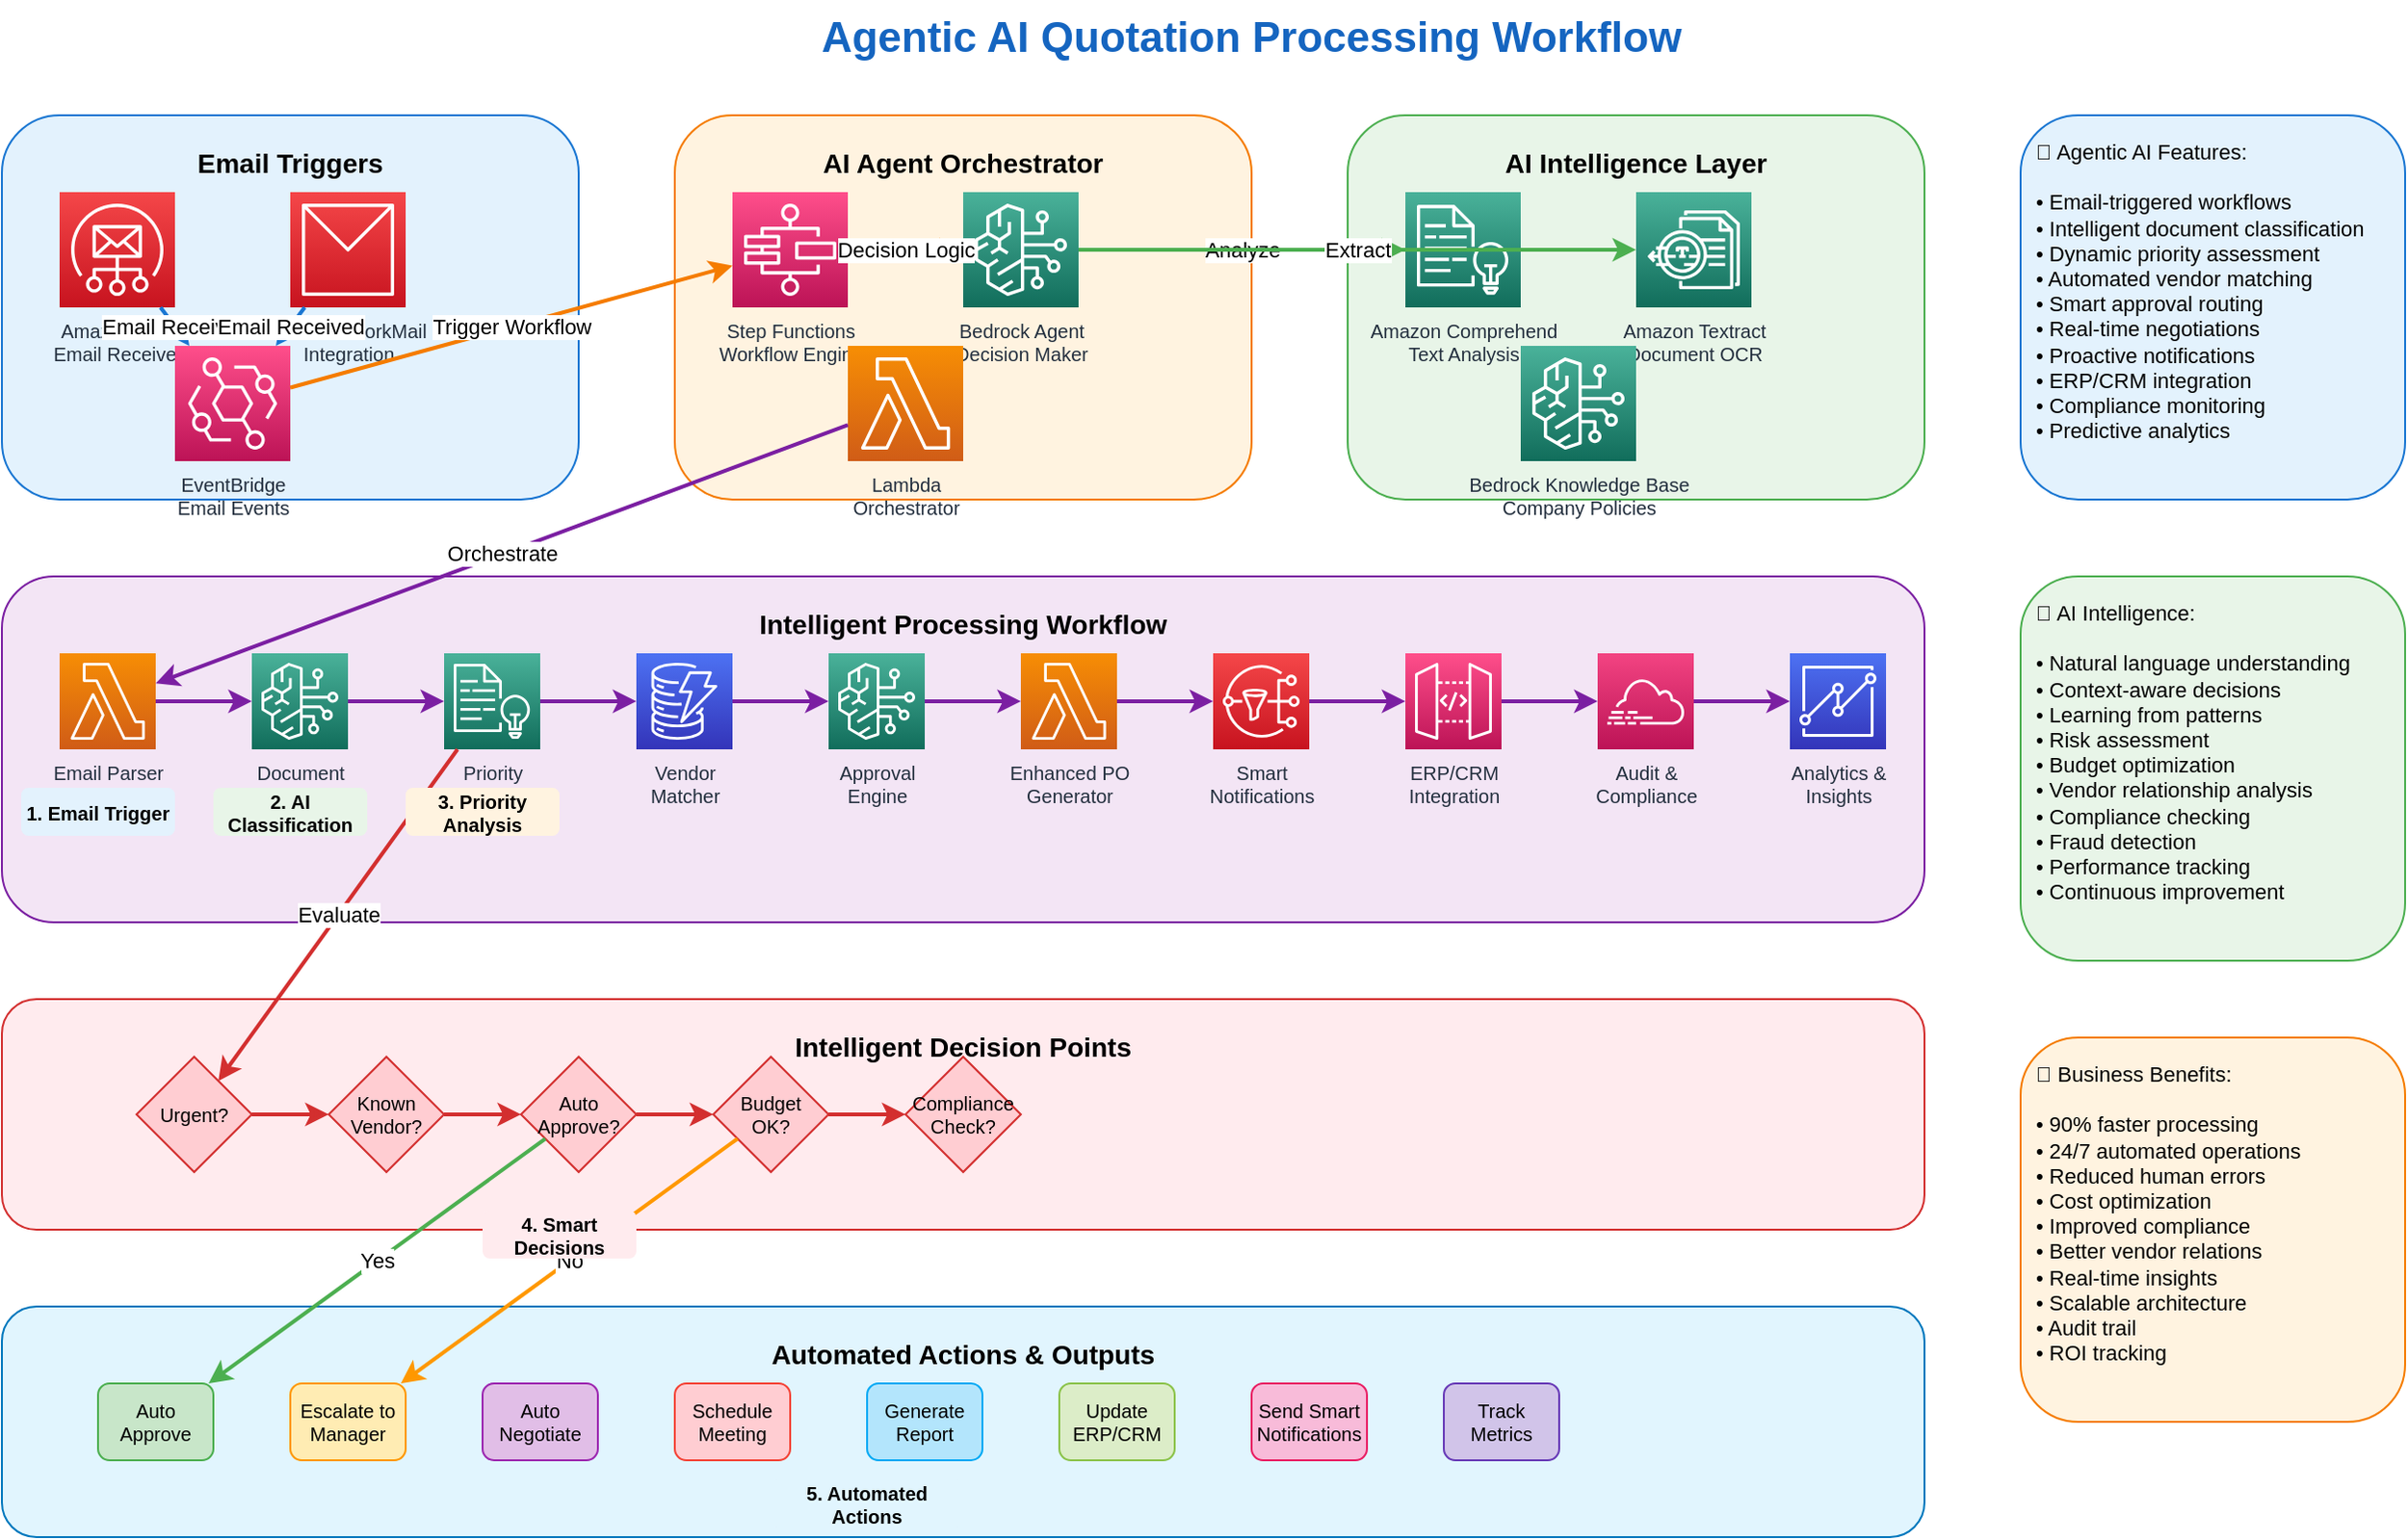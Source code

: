 <?xml version="1.0" encoding="UTF-8"?>
<mxfile version="24.7.17">
  <diagram name="Agentic-AI-Workflow" id="agentic-workflow">
    <mxGraphModel dx="1600" dy="900" grid="1" gridSize="10" guides="1" tooltips="1" connect="1" arrows="1" fold="1" page="1" pageScale="1" pageWidth="1400" pageHeight="1000" math="0" shadow="0">
      <root>
        <mxCell id="0" />
        <mxCell id="1" parent="0" />
        
        <!-- Title -->
        <mxCell id="title" value="Agentic AI Quotation Processing Workflow" style="text;html=1;strokeColor=none;fillColor=none;align=center;verticalAlign=middle;whiteSpace=wrap;rounded=0;fontSize=22;fontStyle=1;fontColor=#1565C0;" vertex="1" parent="1">
          <mxGeometry x="450" y="20" width="500" height="40" as="geometry" />
        </mxCell>
        
        <!-- Email Triggers Section -->
        <mxCell id="email-section" value="Email Triggers" style="rounded=1;whiteSpace=wrap;html=1;fillColor=#E3F2FD;strokeColor=#1976D2;fontSize=14;fontStyle=1;verticalAlign=top;spacingTop=10;" vertex="1" parent="1">
          <mxGeometry x="50" y="80" width="300" height="200" as="geometry" />
        </mxCell>
        
        <!-- Email Sources -->
        <mxCell id="ses-email" value="Amazon SES&#xa;Email Receiver" style="sketch=0;points=[[0,0,0],[0.25,0,0],[0.5,0,0],[0.75,0,0],[1,0,0],[0,1,0],[0.25,1,0],[0.5,1,0],[0.75,1,0],[1,1,0],[0,0.25,0],[0,0.5,0],[0,0.75,0],[1,0.25,0],[1,0.5,0],[1,0.75,0]];outlineConnect=0;fontColor=#232F3E;gradientColor=#F54749;gradientDirection=north;fillColor=#C7131F;strokeColor=#ffffff;dashed=0;verticalLabelPosition=bottom;verticalAlign=top;align=center;html=1;fontSize=10;fontStyle=0;aspect=fixed;shape=mxgraph.aws4.resourceIcon;resIcon=mxgraph.aws4.simple_email_service;" vertex="1" parent="1">
          <mxGeometry x="80" y="120" width="60" height="60" as="geometry" />
        </mxCell>
        
        <mxCell id="workmail" value="Amazon WorkMail&#xa;Integration" style="sketch=0;points=[[0,0,0],[0.25,0,0],[0.5,0,0],[0.75,0,0],[1,0,0],[0,1,0],[0.25,1,0],[0.5,1,0],[0.75,1,0],[1,1,0],[0,0.25,0],[0,0.5,0],[0,0.75,0],[1,0.25,0],[1,0.5,0],[1,0.75,0]];outlineConnect=0;fontColor=#232F3E;gradientColor=#F54749;gradientDirection=north;fillColor=#C7131F;strokeColor=#ffffff;dashed=0;verticalLabelPosition=bottom;verticalAlign=top;align=center;html=1;fontSize=10;fontStyle=0;aspect=fixed;shape=mxgraph.aws4.resourceIcon;resIcon=mxgraph.aws4.workmail;" vertex="1" parent="1">
          <mxGeometry x="200" y="120" width="60" height="60" as="geometry" />
        </mxCell>
        
        <mxCell id="eventbridge" value="EventBridge&#xa;Email Events" style="sketch=0;points=[[0,0,0],[0.25,0,0],[0.5,0,0],[0.75,0,0],[1,0,0],[0,1,0],[0.25,1,0],[0.5,1,0],[0.75,1,0],[1,1,0],[0,0.25,0],[0,0.5,0],[0,0.75,0],[1,0.25,0],[1,0.5,0],[1,0.75,0]];outlineConnect=0;fontColor=#232F3E;gradientColor=#FF4F8B;gradientDirection=north;fillColor=#BC1356;strokeColor=#ffffff;dashed=0;verticalLabelPosition=bottom;verticalAlign=top;align=center;html=1;fontSize=10;fontStyle=0;aspect=fixed;shape=mxgraph.aws4.resourceIcon;resIcon=mxgraph.aws4.eventbridge;" vertex="1" parent="1">
          <mxGeometry x="140" y="200" width="60" height="60" as="geometry" />
        </mxCell>
        
        <!-- AI Agent Orchestrator -->
        <mxCell id="orchestrator-section" value="AI Agent Orchestrator" style="rounded=1;whiteSpace=wrap;html=1;fillColor=#FFF3E0;strokeColor=#F57C00;fontSize=14;fontStyle=1;verticalAlign=top;spacingTop=10;" vertex="1" parent="1">
          <mxGeometry x="400" y="80" width="300" height="200" as="geometry" />
        </mxCell>
        
        <mxCell id="step-functions" value="Step Functions&#xa;Workflow Engine" style="sketch=0;points=[[0,0,0],[0.25,0,0],[0.5,0,0],[0.75,0,0],[1,0,0],[0,1,0],[0.25,1,0],[0.5,1,0],[0.75,1,0],[1,1,0],[0,0.25,0],[0,0.5,0],[0,0.75,0],[1,0.25,0],[1,0.5,0],[1,0.75,0]];outlineConnect=0;fontColor=#232F3E;gradientColor=#FF4F8B;gradientDirection=north;fillColor=#BC1356;strokeColor=#ffffff;dashed=0;verticalLabelPosition=bottom;verticalAlign=top;align=center;html=1;fontSize=10;fontStyle=0;aspect=fixed;shape=mxgraph.aws4.resourceIcon;resIcon=mxgraph.aws4.step_functions;" vertex="1" parent="1">
          <mxGeometry x="430" y="120" width="60" height="60" as="geometry" />
        </mxCell>
        
        <mxCell id="bedrock-agent" value="Bedrock Agent&#xa;Decision Maker" style="sketch=0;points=[[0,0,0],[0.25,0,0],[0.5,0,0],[0.75,0,0],[1,0,0],[0,1,0],[0.25,1,0],[0.5,1,0],[0.75,1,0],[1,1,0],[0,0.25,0],[0,0.5,0],[0,0.75,0],[1,0.25,0],[1,0.5,0],[1,0.75,0]];outlineConnect=0;fontColor=#232F3E;gradientColor=#4AB29A;gradientDirection=north;fillColor=#116D5B;strokeColor=#ffffff;dashed=0;verticalLabelPosition=bottom;verticalAlign=top;align=center;html=1;fontSize=10;fontStyle=0;aspect=fixed;shape=mxgraph.aws4.resourceIcon;resIcon=mxgraph.aws4.bedrock;" vertex="1" parent="1">
          <mxGeometry x="550" y="120" width="60" height="60" as="geometry" />
        </mxCell>
        
        <mxCell id="lambda-orchestrator" value="Lambda&#xa;Orchestrator" style="sketch=0;points=[[0,0,0],[0.25,0,0],[0.5,0,0],[0.75,0,0],[1,0,0],[0,1,0],[0.25,1,0],[0.5,1,0],[0.75,1,0],[1,1,0],[0,0.25,0],[0,0.5,0],[0,0.75,0],[1,0.25,0],[1,0.5,0],[1,0.75,0]];outlineConnect=0;fontColor=#232F3E;gradientColor=#F78E04;gradientDirection=north;fillColor=#D05C17;strokeColor=#ffffff;dashed=0;verticalLabelPosition=bottom;verticalAlign=top;align=center;html=1;fontSize=10;fontStyle=0;aspect=fixed;shape=mxgraph.aws4.resourceIcon;resIcon=mxgraph.aws4.lambda;" vertex="1" parent="1">
          <mxGeometry x="490" y="200" width="60" height="60" as="geometry" />
        </mxCell>
        
        <!-- Intelligence Layer -->
        <mxCell id="intelligence-section" value="AI Intelligence Layer" style="rounded=1;whiteSpace=wrap;html=1;fillColor=#E8F5E8;strokeColor=#4CAF50;fontSize=14;fontStyle=1;verticalAlign=top;spacingTop=10;" vertex="1" parent="1">
          <mxGeometry x="750" y="80" width="300" height="200" as="geometry" />
        </mxCell>
        
        <mxCell id="comprehend" value="Amazon Comprehend&#xa;Text Analysis" style="sketch=0;points=[[0,0,0],[0.25,0,0],[0.5,0,0],[0.75,0,0],[1,0,0],[0,1,0],[0.25,1,0],[0.5,1,0],[0.75,1,0],[1,1,0],[0,0.25,0],[0,0.5,0],[0,0.75,0],[1,0.25,0],[1,0.5,0],[1,0.75,0]];outlineConnect=0;fontColor=#232F3E;gradientColor=#4AB29A;gradientDirection=north;fillColor=#116D5B;strokeColor=#ffffff;dashed=0;verticalLabelPosition=bottom;verticalAlign=top;align=center;html=1;fontSize=10;fontStyle=0;aspect=fixed;shape=mxgraph.aws4.resourceIcon;resIcon=mxgraph.aws4.comprehend;" vertex="1" parent="1">
          <mxGeometry x="780" y="120" width="60" height="60" as="geometry" />
        </mxCell>
        
        <mxCell id="textract" value="Amazon Textract&#xa;Document OCR" style="sketch=0;points=[[0,0,0],[0.25,0,0],[0.5,0,0],[0.75,0,0],[1,0,0],[0,1,0],[0.25,1,0],[0.5,1,0],[0.75,1,0],[1,1,0],[0,0.25,0],[0,0.5,0],[0,0.75,0],[1,0.25,0],[1,0.5,0],[1,0.75,0]];outlineConnect=0;fontColor=#232F3E;gradientColor=#4AB29A;gradientDirection=north;fillColor=#116D5B;strokeColor=#ffffff;dashed=0;verticalLabelPosition=bottom;verticalAlign=top;align=center;html=1;fontSize=10;fontStyle=0;aspect=fixed;shape=mxgraph.aws4.resourceIcon;resIcon=mxgraph.aws4.textract;" vertex="1" parent="1">
          <mxGeometry x="900" y="120" width="60" height="60" as="geometry" />
        </mxCell>
        
        <mxCell id="bedrock-kb" value="Bedrock Knowledge Base&#xa;Company Policies" style="sketch=0;points=[[0,0,0],[0.25,0,0],[0.5,0,0],[0.75,0,0],[1,0,0],[0,1,0],[0.25,1,0],[0.5,1,0],[0.75,1,0],[1,1,0],[0,0.25,0],[0,0.5,0],[0,0.75,0],[1,0.25,0],[1,0.5,0],[1,0.75,0]];outlineConnect=0;fontColor=#232F3E;gradientColor=#4AB29A;gradientDirection=north;fillColor=#116D5B;strokeColor=#ffffff;dashed=0;verticalLabelPosition=bottom;verticalAlign=top;align=center;html=1;fontSize=10;fontStyle=0;aspect=fixed;shape=mxgraph.aws4.resourceIcon;resIcon=mxgraph.aws4.bedrock;" vertex="1" parent="1">
          <mxGeometry x="840" y="200" width="60" height="60" as="geometry" />
        </mxCell>
        
        <!-- Processing Workflow -->
        <mxCell id="workflow-section" value="Intelligent Processing Workflow" style="rounded=1;whiteSpace=wrap;html=1;fillColor=#F3E5F5;strokeColor=#7B1FA2;fontSize=14;fontStyle=1;verticalAlign=top;spacingTop=10;" vertex="1" parent="1">
          <mxGeometry x="50" y="320" width="1000" height="180" as="geometry" />
        </mxCell>
        
        <!-- Workflow Steps -->
        <mxCell id="email-parser" value="Email Parser&#xa;Lambda" style="sketch=0;points=[[0,0,0],[0.25,0,0],[0.5,0,0],[0.75,0,0],[1,0,0],[0,1,0],[0.25,1,0],[0.5,1,0],[0.75,1,0],[1,1,0],[0,0.25,0],[0,0.5,0],[0,0.75,0],[1,0.25,0],[1,0.5,0],[1,0.75,0]];outlineConnect=0;fontColor=#232F3E;gradientColor=#F78E04;gradientDirection=north;fillColor=#D05C17;strokeColor=#ffffff;dashed=0;verticalLabelPosition=bottom;verticalAlign=top;align=center;html=1;fontSize=10;fontStyle=0;aspect=fixed;shape=mxgraph.aws4.resourceIcon;resIcon=mxgraph.aws4.lambda;" vertex="1" parent="1">
          <mxGeometry x="80" y="360" width="50" height="50" as="geometry" />
        </mxCell>
        
        <mxCell id="document-classifier" value="Document&#xa;Classifier" style="sketch=0;points=[[0,0,0],[0.25,0,0],[0.5,0,0],[0.75,0,0],[1,0,0],[0,1,0],[0.25,1,0],[0.5,1,0],[0.75,1,0],[1,1,0],[0,0.25,0],[0,0.5,0],[0,0.75,0],[1,0.25,0],[1,0.5,0],[1,0.75,0]];outlineConnect=0;fontColor=#232F3E;gradientColor=#4AB29A;gradientDirection=north;fillColor=#116D5B;strokeColor=#ffffff;dashed=0;verticalLabelPosition=bottom;verticalAlign=top;align=center;html=1;fontSize=10;fontStyle=0;aspect=fixed;shape=mxgraph.aws4.resourceIcon;resIcon=mxgraph.aws4.bedrock;" vertex="1" parent="1">
          <mxGeometry x="180" y="360" width="50" height="50" as="geometry" />
        </mxCell>
        
        <mxCell id="priority-analyzer" value="Priority&#xa;Analyzer" style="sketch=0;points=[[0,0,0],[0.25,0,0],[0.5,0,0],[0.75,0,0],[1,0,0],[0,1,0],[0.25,1,0],[0.5,1,0],[0.75,1,0],[1,1,0],[0,0.25,0],[0,0.5,0],[0,0.75,0],[1,0.25,0],[1,0.5,0],[1,0.75,0]];outlineConnect=0;fontColor=#232F3E;gradientColor=#4AB29A;gradientDirection=north;fillColor=#116D5B;strokeColor=#ffffff;dashed=0;verticalLabelPosition=bottom;verticalAlign=top;align=center;html=1;fontSize=10;fontStyle=0;aspect=fixed;shape=mxgraph.aws4.resourceIcon;resIcon=mxgraph.aws4.comprehend;" vertex="1" parent="1">
          <mxGeometry x="280" y="360" width="50" height="50" as="geometry" />
        </mxCell>
        
        <mxCell id="vendor-matcher" value="Vendor&#xa;Matcher" style="sketch=0;points=[[0,0,0],[0.25,0,0],[0.5,0,0],[0.75,0,0],[1,0,0],[0,1,0],[0.25,1,0],[0.5,1,0],[0.75,1,0],[1,1,0],[0,0.25,0],[0,0.5,0],[0,0.75,0],[1,0.25,0],[1,0.5,0],[1,0.75,0]];outlineConnect=0;fontColor=#232F3E;gradientColor=#4D72F3;gradientDirection=north;fillColor=#3334B9;strokeColor=#ffffff;dashed=0;verticalLabelPosition=bottom;verticalAlign=top;align=center;html=1;fontSize=10;fontStyle=0;aspect=fixed;shape=mxgraph.aws4.resourceIcon;resIcon=mxgraph.aws4.dynamodb;" vertex="1" parent="1">
          <mxGeometry x="380" y="360" width="50" height="50" as="geometry" />
        </mxCell>
        
        <mxCell id="approval-engine" value="Approval&#xa;Engine" style="sketch=0;points=[[0,0,0],[0.25,0,0],[0.5,0,0],[0.75,0,0],[1,0,0],[0,1,0],[0.25,1,0],[0.5,1,0],[0.75,1,0],[1,1,0],[0,0.25,0],[0,0.5,0],[0,0.75,0],[1,0.25,0],[1,0.5,0],[1,0.75,0]];outlineConnect=0;fontColor=#232F3E;gradientColor=#4AB29A;gradientDirection=north;fillColor=#116D5B;strokeColor=#ffffff;dashed=0;verticalLabelPosition=bottom;verticalAlign=top;align=center;html=1;fontSize=10;fontStyle=0;aspect=fixed;shape=mxgraph.aws4.resourceIcon;resIcon=mxgraph.aws4.bedrock;" vertex="1" parent="1">
          <mxGeometry x="480" y="360" width="50" height="50" as="geometry" />
        </mxCell>
        
        <mxCell id="po-generator" value="Enhanced PO&#xa;Generator" style="sketch=0;points=[[0,0,0],[0.25,0,0],[0.5,0,0],[0.75,0,0],[1,0,0],[0,1,0],[0.25,1,0],[0.5,1,0],[0.75,1,0],[1,1,0],[0,0.25,0],[0,0.5,0],[0,0.75,0],[1,0.25,0],[1,0.5,0],[1,0.75,0]];outlineConnect=0;fontColor=#232F3E;gradientColor=#F78E04;gradientDirection=north;fillColor=#D05C17;strokeColor=#ffffff;dashed=0;verticalLabelPosition=bottom;verticalAlign=top;align=center;html=1;fontSize=10;fontStyle=0;aspect=fixed;shape=mxgraph.aws4.resourceIcon;resIcon=mxgraph.aws4.lambda;" vertex="1" parent="1">
          <mxGeometry x="580" y="360" width="50" height="50" as="geometry" />
        </mxCell>
        
        <mxCell id="notification-engine" value="Smart&#xa;Notifications" style="sketch=0;points=[[0,0,0],[0.25,0,0],[0.5,0,0],[0.75,0,0],[1,0,0],[0,1,0],[0.25,1,0],[0.5,1,0],[0.75,1,0],[1,1,0],[0,0.25,0],[0,0.5,0],[0,0.75,0],[1,0.25,0],[1,0.5,0],[1,0.75,0]];outlineConnect=0;fontColor=#232F3E;gradientColor=#F54749;gradientDirection=north;fillColor=#C7131F;strokeColor=#ffffff;dashed=0;verticalLabelPosition=bottom;verticalAlign=top;align=center;html=1;fontSize=10;fontStyle=0;aspect=fixed;shape=mxgraph.aws4.resourceIcon;resIcon=mxgraph.aws4.sns;" vertex="1" parent="1">
          <mxGeometry x="680" y="360" width="50" height="50" as="geometry" />
        </mxCell>
        
        <mxCell id="erp-integration" value="ERP/CRM&#xa;Integration" style="sketch=0;points=[[0,0,0],[0.25,0,0],[0.5,0,0],[0.75,0,0],[1,0,0],[0,1,0],[0.25,1,0],[0.5,1,0],[0.75,1,0],[1,1,0],[0,0.25,0],[0,0.5,0],[0,0.75,0],[1,0.25,0],[1,0.5,0],[1,0.75,0]];outlineConnect=0;fontColor=#232F3E;gradientColor=#FF4F8B;gradientDirection=north;fillColor=#BC1356;strokeColor=#ffffff;dashed=0;verticalLabelPosition=bottom;verticalAlign=top;align=center;html=1;fontSize=10;fontStyle=0;aspect=fixed;shape=mxgraph.aws4.resourceIcon;resIcon=mxgraph.aws4.api_gateway;" vertex="1" parent="1">
          <mxGeometry x="780" y="360" width="50" height="50" as="geometry" />
        </mxCell>
        
        <mxCell id="audit-logger" value="Audit &amp;&#xa;Compliance" style="sketch=0;points=[[0,0,0],[0.25,0,0],[0.5,0,0],[0.75,0,0],[1,0,0],[0,1,0],[0.25,1,0],[0.5,1,0],[0.75,1,0],[1,1,0],[0,0.25,0],[0,0.5,0],[0,0.75,0],[1,0.25,0],[1,0.5,0],[1,0.75,0]];outlineConnect=0;fontColor=#232F3E;gradientColor=#F34482;gradientDirection=north;fillColor=#BC1356;strokeColor=#ffffff;dashed=0;verticalLabelPosition=bottom;verticalAlign=top;align=center;html=1;fontSize=10;fontStyle=0;aspect=fixed;shape=mxgraph.aws4.resourceIcon;resIcon=mxgraph.aws4.cloudtrail;" vertex="1" parent="1">
          <mxGeometry x="880" y="360" width="50" height="50" as="geometry" />
        </mxCell>
        
        <mxCell id="analytics-engine" value="Analytics &amp;&#xa;Insights" style="sketch=0;points=[[0,0,0],[0.25,0,0],[0.5,0,0],[0.75,0,0],[1,0,0],[0,1,0],[0.25,1,0],[0.5,1,0],[0.75,1,0],[1,1,0],[0,0.25,0],[0,0.5,0],[0,0.75,0],[1,0.25,0],[1,0.5,0],[1,0.75,0]];outlineConnect=0;fontColor=#232F3E;gradientColor=#4D72F3;gradientDirection=north;fillColor=#3334B9;strokeColor=#ffffff;dashed=0;verticalLabelPosition=bottom;verticalAlign=top;align=center;html=1;fontSize=10;fontStyle=0;aspect=fixed;shape=mxgraph.aws4.resourceIcon;resIcon=mxgraph.aws4.quicksight;" vertex="1" parent="1">
          <mxGeometry x="980" y="360" width="50" height="50" as="geometry" />
        </mxCell>
        
        <!-- Decision Points -->
        <mxCell id="decision-section" value="Intelligent Decision Points" style="rounded=1;whiteSpace=wrap;html=1;fillColor=#FFEBEE;strokeColor=#D32F2F;fontSize=14;fontStyle=1;verticalAlign=top;spacingTop=10;" vertex="1" parent="1">
          <mxGeometry x="50" y="540" width="1000" height="120" as="geometry" />
        </mxCell>
        
        <mxCell id="decision1" value="Urgent?" style="rhombus;whiteSpace=wrap;html=1;fillColor=#FFCDD2;strokeColor=#D32F2F;fontSize=10;" vertex="1" parent="1">
          <mxGeometry x="120" y="570" width="60" height="60" as="geometry" />
        </mxCell>
        
        <mxCell id="decision2" value="Known&#xa;Vendor?" style="rhombus;whiteSpace=wrap;html=1;fillColor=#FFCDD2;strokeColor=#D32F2F;fontSize=10;" vertex="1" parent="1">
          <mxGeometry x="220" y="570" width="60" height="60" as="geometry" />
        </mxCell>
        
        <mxCell id="decision3" value="Auto&#xa;Approve?" style="rhombus;whiteSpace=wrap;html=1;fillColor=#FFCDD2;strokeColor=#D32F2F;fontSize=10;" vertex="1" parent="1">
          <mxGeometry x="320" y="570" width="60" height="60" as="geometry" />
        </mxCell>
        
        <mxCell id="decision4" value="Budget&#xa;OK?" style="rhombus;whiteSpace=wrap;html=1;fillColor=#FFCDD2;strokeColor=#D32F2F;fontSize=10;" vertex="1" parent="1">
          <mxGeometry x="420" y="570" width="60" height="60" as="geometry" />
        </mxCell>
        
        <mxCell id="decision5" value="Compliance&#xa;Check?" style="rhombus;whiteSpace=wrap;html=1;fillColor=#FFCDD2;strokeColor=#D32F2F;fontSize=10;" vertex="1" parent="1">
          <mxGeometry x="520" y="570" width="60" height="60" as="geometry" />
        </mxCell>
        
        <!-- Output Actions -->
        <mxCell id="output-section" value="Automated Actions &amp; Outputs" style="rounded=1;whiteSpace=wrap;html=1;fillColor=#E1F5FE;strokeColor=#0277BD;fontSize=14;fontStyle=1;verticalAlign=top;spacingTop=10;" vertex="1" parent="1">
          <mxGeometry x="50" y="700" width="1000" height="120" as="geometry" />
        </mxCell>
        
        <mxCell id="auto-approve" value="Auto&#xa;Approve" style="rounded=1;whiteSpace=wrap;html=1;fillColor=#C8E6C9;strokeColor=#4CAF50;fontSize=10;" vertex="1" parent="1">
          <mxGeometry x="100" y="740" width="60" height="40" as="geometry" />
        </mxCell>
        
        <mxCell id="escalate" value="Escalate to&#xa;Manager" style="rounded=1;whiteSpace=wrap;html=1;fillColor=#FFECB3;strokeColor=#FF9800;fontSize=10;" vertex="1" parent="1">
          <mxGeometry x="200" y="740" width="60" height="40" as="geometry" />
        </mxCell>
        
        <mxCell id="negotiate" value="Auto&#xa;Negotiate" style="rounded=1;whiteSpace=wrap;html=1;fillColor=#E1BEE7;strokeColor=#9C27B0;fontSize=10;" vertex="1" parent="1">
          <mxGeometry x="300" y="740" width="60" height="40" as="geometry" />
        </mxCell>
        
        <mxCell id="schedule" value="Schedule&#xa;Meeting" style="rounded=1;whiteSpace=wrap;html=1;fillColor=#FFCDD2;strokeColor=#F44336;fontSize=10;" vertex="1" parent="1">
          <mxGeometry x="400" y="740" width="60" height="40" as="geometry" />
        </mxCell>
        
        <mxCell id="generate-report" value="Generate&#xa;Report" style="rounded=1;whiteSpace=wrap;html=1;fillColor=#B3E5FC;strokeColor=#03A9F4;fontSize=10;" vertex="1" parent="1">
          <mxGeometry x="500" y="740" width="60" height="40" as="geometry" />
        </mxCell>
        
        <mxCell id="update-erp" value="Update&#xa;ERP/CRM" style="rounded=1;whiteSpace=wrap;html=1;fillColor=#DCEDC8;strokeColor=#8BC34A;fontSize=10;" vertex="1" parent="1">
          <mxGeometry x="600" y="740" width="60" height="40" as="geometry" />
        </mxCell>
        
        <mxCell id="send-notifications" value="Send Smart&#xa;Notifications" style="rounded=1;whiteSpace=wrap;html=1;fillColor=#F8BBD9;strokeColor=#E91E63;fontSize=10;" vertex="1" parent="1">
          <mxGeometry x="700" y="740" width="60" height="40" as="geometry" />
        </mxCell>
        
        <mxCell id="track-metrics" value="Track&#xa;Metrics" style="rounded=1;whiteSpace=wrap;html=1;fillColor=#D1C4E9;strokeColor=#673AB7;fontSize=10;" vertex="1" parent="1">
          <mxGeometry x="800" y="740" width="60" height="40" as="geometry" />
        </mxCell>
        
        <!-- Workflow Connections -->
        
        <!-- Email to EventBridge -->
        <mxCell id="conn1" value="Email Received" style="endArrow=classic;html=1;rounded=0;strokeColor=#1976D2;strokeWidth=2;" edge="1" parent="1" source="ses-email" target="eventbridge">
          <mxGeometry width="50" height="50" relative="1" as="geometry">
            <mxPoint x="120" y="190" as="sourcePoint" />
            <mxPoint x="160" y="200" as="targetPoint" />
          </mxGeometry>
        </mxCell>
        
        <mxCell id="conn2" value="Email Received" style="endArrow=classic;html=1;rounded=0;strokeColor=#1976D2;strokeWidth=2;" edge="1" parent="1" source="workmail" target="eventbridge">
          <mxGeometry width="50" height="50" relative="1" as="geometry">
            <mxPoint x="220" y="190" as="sourcePoint" />
            <mxPoint x="180" y="200" as="targetPoint" />
          </mxGeometry>
        </mxCell>
        
        <!-- EventBridge to Step Functions -->
        <mxCell id="conn3" value="Trigger Workflow" style="endArrow=classic;html=1;rounded=0;strokeColor=#F57C00;strokeWidth=2;" edge="1" parent="1" source="eventbridge" target="step-functions">
          <mxGeometry width="50" height="50" relative="1" as="geometry">
            <mxPoint x="220" y="220" as="sourcePoint" />
            <mxPoint x="420" y="150" as="targetPoint" />
          </mxGeometry>
        </mxCell>
        
        <!-- Step Functions to Bedrock Agent -->
        <mxCell id="conn4" value="Decision Logic" style="endArrow=classic;html=1;rounded=0;strokeColor=#F57C00;strokeWidth=2;" edge="1" parent="1" source="step-functions" target="bedrock-agent">
          <mxGeometry width="50" height="50" relative="1" as="geometry">
            <mxPoint x="500" y="150" as="sourcePoint" />
            <mxPoint x="540" y="150" as="targetPoint" />
          </mxGeometry>
        </mxCell>
        
        <!-- Bedrock Agent to Intelligence Services -->
        <mxCell id="conn5" value="Analyze" style="endArrow=classic;html=1;rounded=0;strokeColor=#4CAF50;strokeWidth=2;" edge="1" parent="1" source="bedrock-agent" target="comprehend">
          <mxGeometry width="50" height="50" relative="1" as="geometry">
            <mxPoint x="620" y="150" as="sourcePoint" />
            <mxPoint x="760" y="150" as="targetPoint" />
          </mxGeometry>
        </mxCell>
        
        <mxCell id="conn6" value="Extract" style="endArrow=classic;html=1;rounded=0;strokeColor=#4CAF50;strokeWidth=2;" edge="1" parent="1" source="bedrock-agent" target="textract">
          <mxGeometry width="50" height="50" relative="1" as="geometry">
            <mxPoint x="620" y="150" as="sourcePoint" />
            <mxPoint x="880" y="150" as="targetPoint" />
          </mxGeometry>
        </mxCell>
        
        <!-- Orchestrator to Processing Workflow -->
        <mxCell id="conn7" value="Orchestrate" style="endArrow=classic;html=1;rounded=0;strokeColor=#7B1FA2;strokeWidth=2;" edge="1" parent="1" source="lambda-orchestrator" target="email-parser">
          <mxGeometry width="50" height="50" relative="1" as="geometry">
            <mxPoint x="520" y="270" as="sourcePoint" />
            <mxPoint x="120" y="350" as="targetPoint" />
          </mxGeometry>
        </mxCell>
        
        <!-- Processing Workflow Chain -->
        <mxCell id="conn8" value="" style="endArrow=classic;html=1;rounded=0;strokeColor=#7B1FA2;strokeWidth=2;" edge="1" parent="1" source="email-parser" target="document-classifier">
          <mxGeometry width="50" height="50" relative="1" as="geometry">
            <mxPoint x="140" y="385" as="sourcePoint" />
            <mxPoint x="170" y="385" as="targetPoint" />
          </mxGeometry>
        </mxCell>
        
        <mxCell id="conn9" value="" style="endArrow=classic;html=1;rounded=0;strokeColor=#7B1FA2;strokeWidth=2;" edge="1" parent="1" source="document-classifier" target="priority-analyzer">
          <mxGeometry width="50" height="50" relative="1" as="geometry">
            <mxPoint x="240" y="385" as="sourcePoint" />
            <mxPoint x="270" y="385" as="targetPoint" />
          </mxGeometry>
        </mxCell>
        
        <mxCell id="conn10" value="" style="endArrow=classic;html=1;rounded=0;strokeColor=#7B1FA2;strokeWidth=2;" edge="1" parent="1" source="priority-analyzer" target="vendor-matcher">
          <mxGeometry width="50" height="50" relative="1" as="geometry">
            <mxPoint x="340" y="385" as="sourcePoint" />
            <mxPoint x="370" y="385" as="targetPoint" />
          </mxGeometry>
        </mxCell>
        
        <mxCell id="conn11" value="" style="endArrow=classic;html=1;rounded=0;strokeColor=#7B1FA2;strokeWidth=2;" edge="1" parent="1" source="vendor-matcher" target="approval-engine">
          <mxGeometry width="50" height="50" relative="1" as="geometry">
            <mxPoint x="440" y="385" as="sourcePoint" />
            <mxPoint x="470" y="385" as="targetPoint" />
          </mxGeometry>
        </mxCell>
        
        <mxCell id="conn12" value="" style="endArrow=classic;html=1;rounded=0;strokeColor=#7B1FA2;strokeWidth=2;" edge="1" parent="1" source="approval-engine" target="po-generator">
          <mxGeometry width="50" height="50" relative="1" as="geometry">
            <mxPoint x="540" y="385" as="sourcePoint" />
            <mxPoint x="570" y="385" as="targetPoint" />
          </mxGeometry>
        </mxCell>
        
        <mxCell id="conn13" value="" style="endArrow=classic;html=1;rounded=0;strokeColor=#7B1FA2;strokeWidth=2;" edge="1" parent="1" source="po-generator" target="notification-engine">
          <mxGeometry width="50" height="50" relative="1" as="geometry">
            <mxPoint x="640" y="385" as="sourcePoint" />
            <mxPoint x="670" y="385" as="targetPoint" />
          </mxGeometry>
        </mxCell>
        
        <mxCell id="conn14" value="" style="endArrow=classic;html=1;rounded=0;strokeColor=#7B1FA2;strokeWidth=2;" edge="1" parent="1" source="notification-engine" target="erp-integration">
          <mxGeometry width="50" height="50" relative="1" as="geometry">
            <mxPoint x="740" y="385" as="sourcePoint" />
            <mxPoint x="770" y="385" as="targetPoint" />
          </mxGeometry>
        </mxCell>
        
        <mxCell id="conn15" value="" style="endArrow=classic;html=1;rounded=0;strokeColor=#7B1FA2;strokeWidth=2;" edge="1" parent="1" source="erp-integration" target="audit-logger">
          <mxGeometry width="50" height="50" relative="1" as="geometry">
            <mxPoint x="840" y="385" as="sourcePoint" />
            <mxPoint x="870" y="385" as="targetPoint" />
          </mxGeometry>
        </mxCell>
        
        <mxCell id="conn16" value="" style="endArrow=classic;html=1;rounded=0;strokeColor=#7B1FA2;strokeWidth=2;" edge="1" parent="1" source="audit-logger" target="analytics-engine">
          <mxGeometry width="50" height="50" relative="1" as="geometry">
            <mxPoint x="940" y="385" as="sourcePoint" />
            <mxPoint x="970" y="385" as="targetPoint" />
          </mxGeometry>
        </mxCell>
        
        <!-- Decision Flow -->
        <mxCell id="conn17" value="Evaluate" style="endArrow=classic;html=1;rounded=0;strokeColor=#D32F2F;strokeWidth=2;" edge="1" parent="1" source="priority-analyzer" target="decision1">
          <mxGeometry width="50" height="50" relative="1" as="geometry">
            <mxPoint x="305" y="420" as="sourcePoint" />
            <mxPoint x="150" y="560" as="targetPoint" />
          </mxGeometry>
        </mxCell>
        
        <mxCell id="conn18" value="" style="endArrow=classic;html=1;rounded=0;strokeColor=#D32F2F;strokeWidth=2;" edge="1" parent="1" source="decision1" target="decision2">
          <mxGeometry width="50" height="50" relative="1" as="geometry">
            <mxPoint x="190" y="600" as="sourcePoint" />
            <mxPoint x="210" y="600" as="targetPoint" />
          </mxGeometry>
        </mxCell>
        
        <mxCell id="conn19" value="" style="endArrow=classic;html=1;rounded=0;strokeColor=#D32F2F;strokeWidth=2;" edge="1" parent="1" source="decision2" target="decision3">
          <mxGeometry width="50" height="50" relative="1" as="geometry">
            <mxPoint x="290" y="600" as="sourcePoint" />
            <mxPoint x="310" y="600" as="targetPoint" />
          </mxGeometry>
        </mxCell>
        
        <mxCell id="conn20" value="" style="endArrow=classic;html=1;rounded=0;strokeColor=#D32F2F;strokeWidth=2;" edge="1" parent="1" source="decision3" target="decision4">
          <mxGeometry width="50" height="50" relative="1" as="geometry">
            <mxPoint x="390" y="600" as="sourcePoint" />
            <mxPoint x="410" y="600" as="targetPoint" />
          </mxGeometry>
        </mxCell>
        
        <mxCell id="conn21" value="" style="endArrow=classic;html=1;rounded=0;strokeColor=#D32F2F;strokeWidth=2;" edge="1" parent="1" source="decision4" target="decision5">
          <mxGeometry width="50" height="50" relative="1" as="geometry">
            <mxPoint x="490" y="600" as="sourcePoint" />
            <mxPoint x="510" y="600" as="targetPoint" />
          </mxGeometry>
        </mxCell>
        
        <!-- Decision to Actions -->
        <mxCell id="conn22" value="Yes" style="endArrow=classic;html=1;rounded=0;strokeColor=#4CAF50;strokeWidth=2;" edge="1" parent="1" source="decision3" target="auto-approve">
          <mxGeometry width="50" height="50" relative="1" as="geometry">
            <mxPoint x="350" y="640" as="sourcePoint" />
            <mxPoint x="130" y="730" as="targetPoint" />
          </mxGeometry>
        </mxCell>
        
        <mxCell id="conn23" value="No" style="endArrow=classic;html=1;rounded=0;strokeColor=#FF9800;strokeWidth=2;" edge="1" parent="1" source="decision4" target="escalate">
          <mxGeometry width="50" height="50" relative="1" as="geometry">
            <mxPoint x="450" y="640" as="sourcePoint" />
            <mxPoint x="230" y="730" as="targetPoint" />
          </mxGeometry>
        </mxCell>
        
        <!-- Key Features Box -->
        <mxCell id="features-box" value="🤖 Agentic AI Features:&#xa;&#xa;• Email-triggered workflows&#xa;• Intelligent document classification&#xa;• Dynamic priority assessment&#xa;• Automated vendor matching&#xa;• Smart approval routing&#xa;• Real-time negotiations&#xa;• Proactive notifications&#xa;• ERP/CRM integration&#xa;• Compliance monitoring&#xa;• Predictive analytics" style="text;html=1;strokeColor=#1976D2;fillColor=#E3F2FD;align=left;verticalAlign=top;whiteSpace=wrap;rounded=1;fontSize=11;fontStyle=0;spacing=8;" vertex="1" parent="1">
          <mxGeometry x="1100" y="80" width="200" height="200" as="geometry" />
        </mxCell>
        
        <!-- Intelligence Capabilities -->
        <mxCell id="intelligence-box" value="🧠 AI Intelligence:&#xa;&#xa;• Natural language understanding&#xa;• Context-aware decisions&#xa;• Learning from patterns&#xa;• Risk assessment&#xa;• Budget optimization&#xa;• Vendor relationship analysis&#xa;• Compliance checking&#xa;• Fraud detection&#xa;• Performance tracking&#xa;• Continuous improvement" style="text;html=1;strokeColor=#4CAF50;fillColor=#E8F5E8;align=left;verticalAlign=top;whiteSpace=wrap;rounded=1;fontSize=11;fontStyle=0;spacing=8;" vertex="1" parent="1">
          <mxGeometry x="1100" y="320" width="200" height="200" as="geometry" />
        </mxCell>
        
        <!-- Business Benefits -->
        <mxCell id="benefits-box" value="💼 Business Benefits:&#xa;&#xa;• 90% faster processing&#xa;• 24/7 automated operations&#xa;• Reduced human errors&#xa;• Cost optimization&#xa;• Improved compliance&#xa;• Better vendor relations&#xa;• Real-time insights&#xa;• Scalable architecture&#xa;• Audit trail&#xa;• ROI tracking" style="text;html=1;strokeColor=#F57C00;fillColor=#FFF3E0;align=left;verticalAlign=top;whiteSpace=wrap;rounded=1;fontSize=11;fontStyle=0;spacing=8;" vertex="1" parent="1">
          <mxGeometry x="1100" y="560" width="200" height="200" as="geometry" />
        </mxCell>
        
        <!-- Workflow Labels -->
        <mxCell id="label1" value="1. Email Trigger" style="text;html=1;strokeColor=none;fillColor=#E3F2FD;align=center;verticalAlign=middle;whiteSpace=wrap;rounded=1;fontSize=10;fontStyle=1;" vertex="1" parent="1">
          <mxGeometry x="60" y="430" width="80" height="25" as="geometry" />
        </mxCell>
        
        <mxCell id="label2" value="2. AI Classification" style="text;html=1;strokeColor=none;fillColor=#E8F5E8;align=center;verticalAlign=middle;whiteSpace=wrap;rounded=1;fontSize=10;fontStyle=1;" vertex="1" parent="1">
          <mxGeometry x="160" y="430" width="80" height="25" as="geometry" />
        </mxCell>
        
        <mxCell id="label3" value="3. Priority Analysis" style="text;html=1;strokeColor=none;fillColor=#FFF3E0;align=center;verticalAlign=middle;whiteSpace=wrap;rounded=1;fontSize=10;fontStyle=1;" vertex="1" parent="1">
          <mxGeometry x="260" y="430" width="80" height="25" as="geometry" />
        </mxCell>
        
        <mxCell id="label4" value="4. Smart Decisions" style="text;html=1;strokeColor=none;fillColor=#FFEBEE;align=center;verticalAlign=middle;whiteSpace=wrap;rounded=1;fontSize=10;fontStyle=1;" vertex="1" parent="1">
          <mxGeometry x="300" y="650" width="80" height="25" as="geometry" />
        </mxCell>
        
        <mxCell id="label5" value="5. Automated Actions" style="text;html=1;strokeColor=none;fillColor=#E1F5FE;align=center;verticalAlign=middle;whiteSpace=wrap;rounded=1;fontSize=10;fontStyle=1;" vertex="1" parent="1">
          <mxGeometry x="450" y="790" width="100" height="25" as="geometry" />
        </mxCell>
      </root>
    </mxGraphModel>
  </diagram>
</mxfile>
